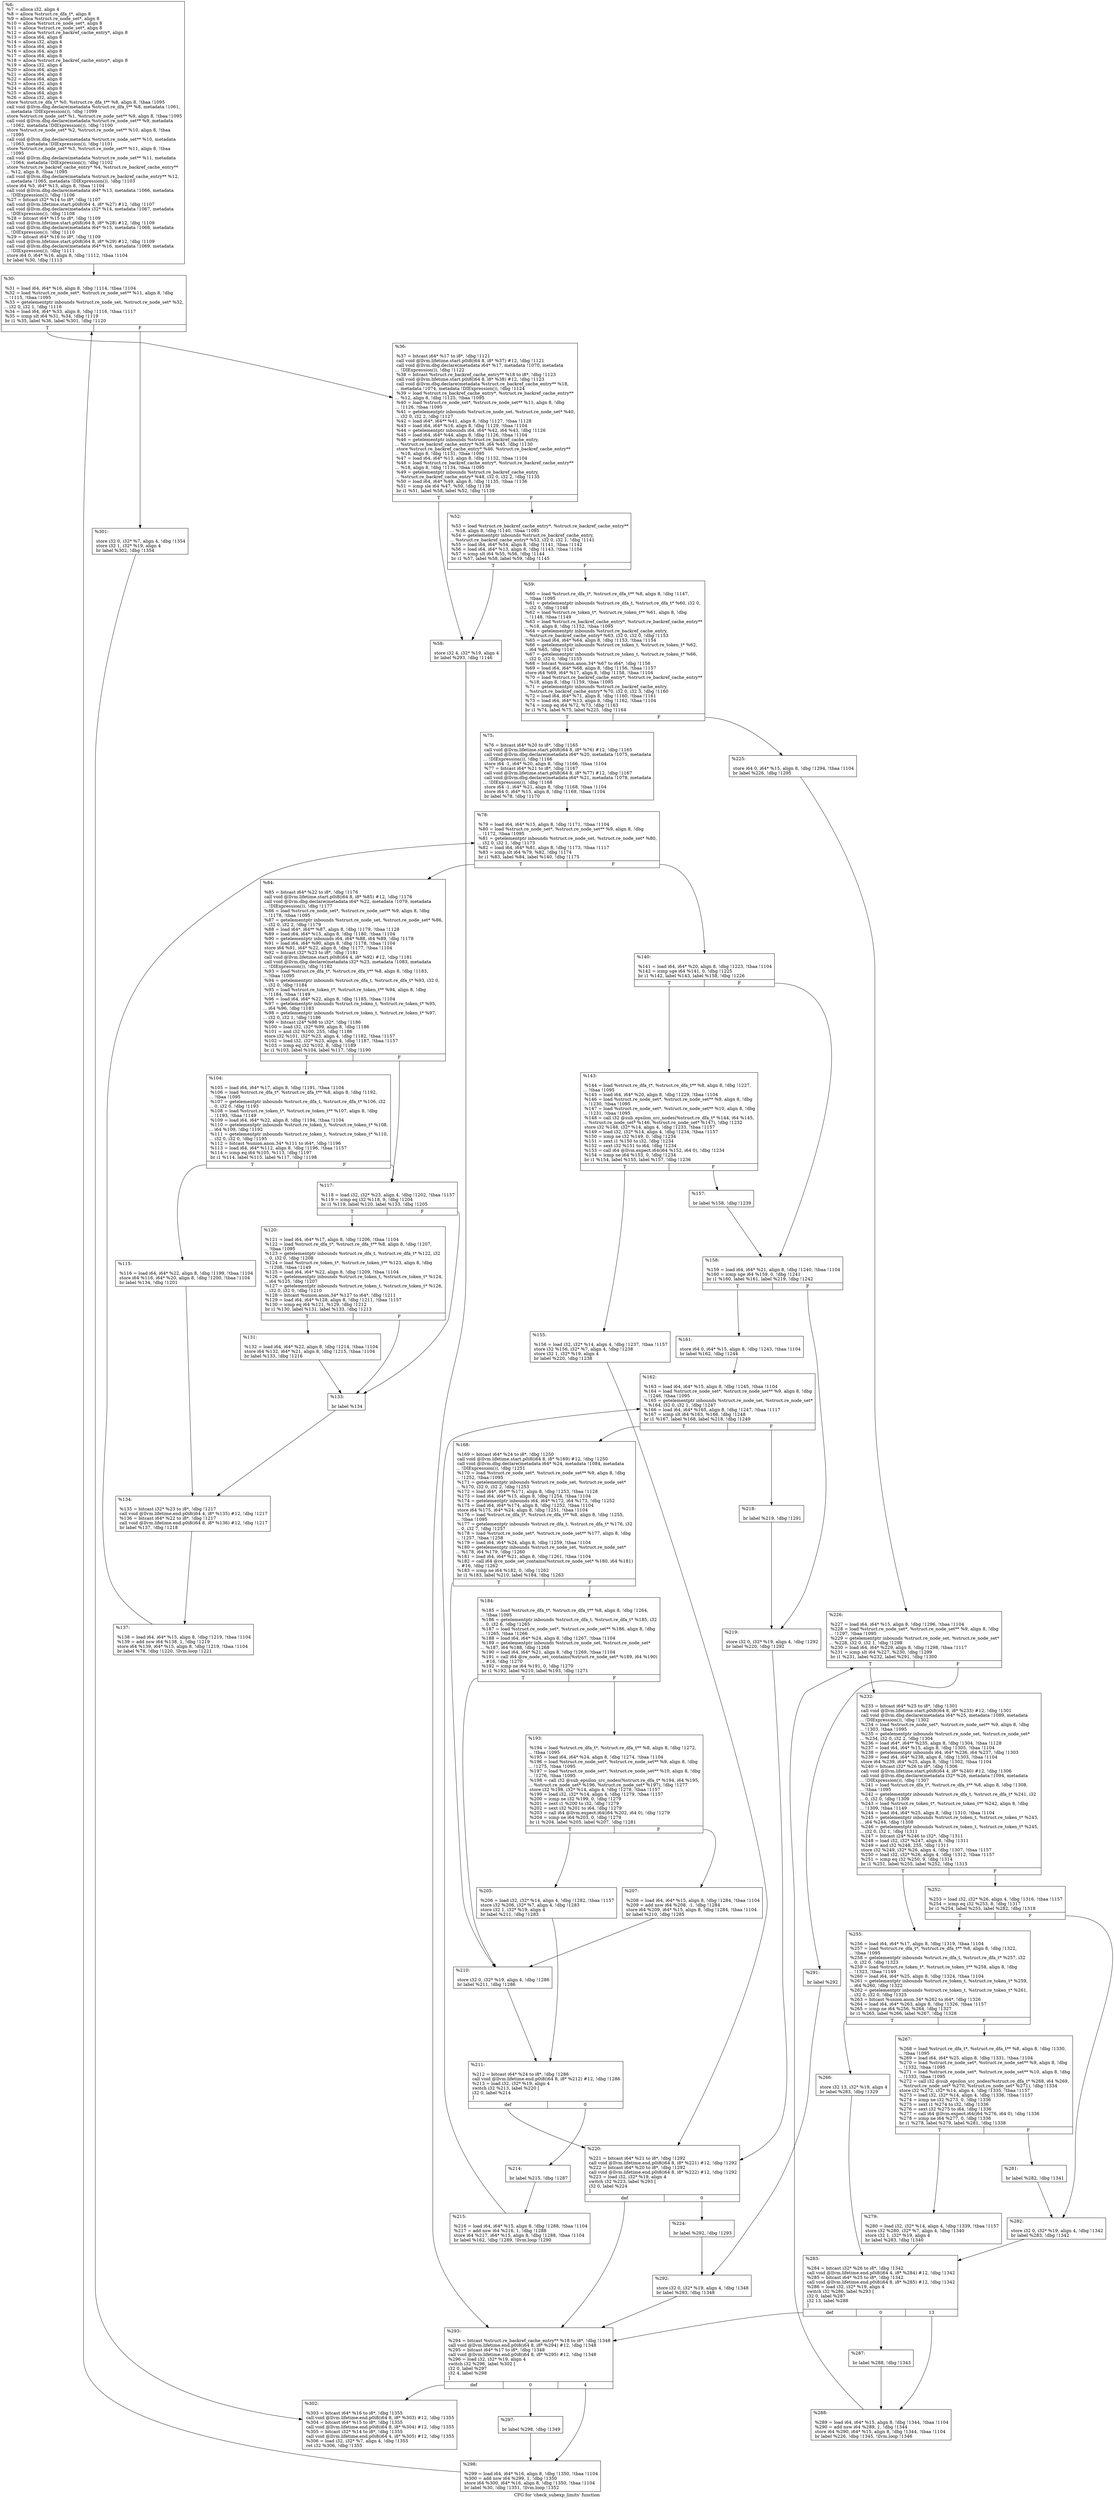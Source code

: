 digraph "CFG for 'check_subexp_limits' function" {
	label="CFG for 'check_subexp_limits' function";

	Node0xec4f40 [shape=record,label="{%6:\l  %7 = alloca i32, align 4\l  %8 = alloca %struct.re_dfa_t*, align 8\l  %9 = alloca %struct.re_node_set*, align 8\l  %10 = alloca %struct.re_node_set*, align 8\l  %11 = alloca %struct.re_node_set*, align 8\l  %12 = alloca %struct.re_backref_cache_entry*, align 8\l  %13 = alloca i64, align 8\l  %14 = alloca i32, align 4\l  %15 = alloca i64, align 8\l  %16 = alloca i64, align 8\l  %17 = alloca i64, align 8\l  %18 = alloca %struct.re_backref_cache_entry*, align 8\l  %19 = alloca i32, align 4\l  %20 = alloca i64, align 8\l  %21 = alloca i64, align 8\l  %22 = alloca i64, align 8\l  %23 = alloca i32, align 4\l  %24 = alloca i64, align 8\l  %25 = alloca i64, align 8\l  %26 = alloca i32, align 4\l  store %struct.re_dfa_t* %0, %struct.re_dfa_t** %8, align 8, !tbaa !1095\l  call void @llvm.dbg.declare(metadata %struct.re_dfa_t** %8, metadata !1061,\l... metadata !DIExpression()), !dbg !1099\l  store %struct.re_node_set* %1, %struct.re_node_set** %9, align 8, !tbaa !1095\l  call void @llvm.dbg.declare(metadata %struct.re_node_set** %9, metadata\l... !1062, metadata !DIExpression()), !dbg !1100\l  store %struct.re_node_set* %2, %struct.re_node_set** %10, align 8, !tbaa\l... !1095\l  call void @llvm.dbg.declare(metadata %struct.re_node_set** %10, metadata\l... !1063, metadata !DIExpression()), !dbg !1101\l  store %struct.re_node_set* %3, %struct.re_node_set** %11, align 8, !tbaa\l... !1095\l  call void @llvm.dbg.declare(metadata %struct.re_node_set** %11, metadata\l... !1064, metadata !DIExpression()), !dbg !1102\l  store %struct.re_backref_cache_entry* %4, %struct.re_backref_cache_entry**\l... %12, align 8, !tbaa !1095\l  call void @llvm.dbg.declare(metadata %struct.re_backref_cache_entry** %12,\l... metadata !1065, metadata !DIExpression()), !dbg !1103\l  store i64 %5, i64* %13, align 8, !tbaa !1104\l  call void @llvm.dbg.declare(metadata i64* %13, metadata !1066, metadata\l... !DIExpression()), !dbg !1106\l  %27 = bitcast i32* %14 to i8*, !dbg !1107\l  call void @llvm.lifetime.start.p0i8(i64 4, i8* %27) #12, !dbg !1107\l  call void @llvm.dbg.declare(metadata i32* %14, metadata !1067, metadata\l... !DIExpression()), !dbg !1108\l  %28 = bitcast i64* %15 to i8*, !dbg !1109\l  call void @llvm.lifetime.start.p0i8(i64 8, i8* %28) #12, !dbg !1109\l  call void @llvm.dbg.declare(metadata i64* %15, metadata !1068, metadata\l... !DIExpression()), !dbg !1110\l  %29 = bitcast i64* %16 to i8*, !dbg !1109\l  call void @llvm.lifetime.start.p0i8(i64 8, i8* %29) #12, !dbg !1109\l  call void @llvm.dbg.declare(metadata i64* %16, metadata !1069, metadata\l... !DIExpression()), !dbg !1111\l  store i64 0, i64* %16, align 8, !dbg !1112, !tbaa !1104\l  br label %30, !dbg !1113\l}"];
	Node0xec4f40 -> Node0xec9e50;
	Node0xec9e50 [shape=record,label="{%30:\l\l  %31 = load i64, i64* %16, align 8, !dbg !1114, !tbaa !1104\l  %32 = load %struct.re_node_set*, %struct.re_node_set** %11, align 8, !dbg\l... !1115, !tbaa !1095\l  %33 = getelementptr inbounds %struct.re_node_set, %struct.re_node_set* %32,\l... i32 0, i32 1, !dbg !1116\l  %34 = load i64, i64* %33, align 8, !dbg !1116, !tbaa !1117\l  %35 = icmp slt i64 %31, %34, !dbg !1119\l  br i1 %35, label %36, label %301, !dbg !1120\l|{<s0>T|<s1>F}}"];
	Node0xec9e50:s0 -> Node0xec9ea0;
	Node0xec9e50:s1 -> Node0xecaf30;
	Node0xec9ea0 [shape=record,label="{%36:\l\l  %37 = bitcast i64* %17 to i8*, !dbg !1121\l  call void @llvm.lifetime.start.p0i8(i64 8, i8* %37) #12, !dbg !1121\l  call void @llvm.dbg.declare(metadata i64* %17, metadata !1070, metadata\l... !DIExpression()), !dbg !1122\l  %38 = bitcast %struct.re_backref_cache_entry** %18 to i8*, !dbg !1123\l  call void @llvm.lifetime.start.p0i8(i64 8, i8* %38) #12, !dbg !1123\l  call void @llvm.dbg.declare(metadata %struct.re_backref_cache_entry** %18,\l... metadata !1074, metadata !DIExpression()), !dbg !1124\l  %39 = load %struct.re_backref_cache_entry*, %struct.re_backref_cache_entry**\l... %12, align 8, !dbg !1125, !tbaa !1095\l  %40 = load %struct.re_node_set*, %struct.re_node_set** %11, align 8, !dbg\l... !1126, !tbaa !1095\l  %41 = getelementptr inbounds %struct.re_node_set, %struct.re_node_set* %40,\l... i32 0, i32 2, !dbg !1127\l  %42 = load i64*, i64** %41, align 8, !dbg !1127, !tbaa !1128\l  %43 = load i64, i64* %16, align 8, !dbg !1129, !tbaa !1104\l  %44 = getelementptr inbounds i64, i64* %42, i64 %43, !dbg !1126\l  %45 = load i64, i64* %44, align 8, !dbg !1126, !tbaa !1104\l  %46 = getelementptr inbounds %struct.re_backref_cache_entry,\l... %struct.re_backref_cache_entry* %39, i64 %45, !dbg !1130\l  store %struct.re_backref_cache_entry* %46, %struct.re_backref_cache_entry**\l... %18, align 8, !dbg !1131, !tbaa !1095\l  %47 = load i64, i64* %13, align 8, !dbg !1132, !tbaa !1104\l  %48 = load %struct.re_backref_cache_entry*, %struct.re_backref_cache_entry**\l... %18, align 8, !dbg !1134, !tbaa !1095\l  %49 = getelementptr inbounds %struct.re_backref_cache_entry,\l... %struct.re_backref_cache_entry* %48, i32 0, i32 2, !dbg !1135\l  %50 = load i64, i64* %49, align 8, !dbg !1135, !tbaa !1136\l  %51 = icmp sle i64 %47, %50, !dbg !1138\l  br i1 %51, label %58, label %52, !dbg !1139\l|{<s0>T|<s1>F}}"];
	Node0xec9ea0:s0 -> Node0xec9f40;
	Node0xec9ea0:s1 -> Node0xec9ef0;
	Node0xec9ef0 [shape=record,label="{%52:\l\l  %53 = load %struct.re_backref_cache_entry*, %struct.re_backref_cache_entry**\l... %18, align 8, !dbg !1140, !tbaa !1095\l  %54 = getelementptr inbounds %struct.re_backref_cache_entry,\l... %struct.re_backref_cache_entry* %53, i32 0, i32 1, !dbg !1141\l  %55 = load i64, i64* %54, align 8, !dbg !1141, !tbaa !1142\l  %56 = load i64, i64* %13, align 8, !dbg !1143, !tbaa !1104\l  %57 = icmp slt i64 %55, %56, !dbg !1144\l  br i1 %57, label %58, label %59, !dbg !1145\l|{<s0>T|<s1>F}}"];
	Node0xec9ef0:s0 -> Node0xec9f40;
	Node0xec9ef0:s1 -> Node0xec9f90;
	Node0xec9f40 [shape=record,label="{%58:\l\l  store i32 4, i32* %19, align 4\l  br label %293, !dbg !1146\l}"];
	Node0xec9f40 -> Node0xecae40;
	Node0xec9f90 [shape=record,label="{%59:\l\l  %60 = load %struct.re_dfa_t*, %struct.re_dfa_t** %8, align 8, !dbg !1147,\l... !tbaa !1095\l  %61 = getelementptr inbounds %struct.re_dfa_t, %struct.re_dfa_t* %60, i32 0,\l... i32 0, !dbg !1148\l  %62 = load %struct.re_token_t*, %struct.re_token_t** %61, align 8, !dbg\l... !1148, !tbaa !1149\l  %63 = load %struct.re_backref_cache_entry*, %struct.re_backref_cache_entry**\l... %18, align 8, !dbg !1152, !tbaa !1095\l  %64 = getelementptr inbounds %struct.re_backref_cache_entry,\l... %struct.re_backref_cache_entry* %63, i32 0, i32 0, !dbg !1153\l  %65 = load i64, i64* %64, align 8, !dbg !1153, !tbaa !1154\l  %66 = getelementptr inbounds %struct.re_token_t, %struct.re_token_t* %62,\l... i64 %65, !dbg !1147\l  %67 = getelementptr inbounds %struct.re_token_t, %struct.re_token_t* %66,\l... i32 0, i32 0, !dbg !1155\l  %68 = bitcast %union.anon.34* %67 to i64*, !dbg !1156\l  %69 = load i64, i64* %68, align 8, !dbg !1156, !tbaa !1157\l  store i64 %69, i64* %17, align 8, !dbg !1158, !tbaa !1104\l  %70 = load %struct.re_backref_cache_entry*, %struct.re_backref_cache_entry**\l... %18, align 8, !dbg !1159, !tbaa !1095\l  %71 = getelementptr inbounds %struct.re_backref_cache_entry,\l... %struct.re_backref_cache_entry* %70, i32 0, i32 3, !dbg !1160\l  %72 = load i64, i64* %71, align 8, !dbg !1160, !tbaa !1161\l  %73 = load i64, i64* %13, align 8, !dbg !1162, !tbaa !1104\l  %74 = icmp eq i64 %72, %73, !dbg !1163\l  br i1 %74, label %75, label %225, !dbg !1164\l|{<s0>T|<s1>F}}"];
	Node0xec9f90:s0 -> Node0xec9fe0;
	Node0xec9f90:s1 -> Node0xeca990;
	Node0xec9fe0 [shape=record,label="{%75:\l\l  %76 = bitcast i64* %20 to i8*, !dbg !1165\l  call void @llvm.lifetime.start.p0i8(i64 8, i8* %76) #12, !dbg !1165\l  call void @llvm.dbg.declare(metadata i64* %20, metadata !1075, metadata\l... !DIExpression()), !dbg !1166\l  store i64 -1, i64* %20, align 8, !dbg !1166, !tbaa !1104\l  %77 = bitcast i64* %21 to i8*, !dbg !1167\l  call void @llvm.lifetime.start.p0i8(i64 8, i8* %77) #12, !dbg !1167\l  call void @llvm.dbg.declare(metadata i64* %21, metadata !1078, metadata\l... !DIExpression()), !dbg !1168\l  store i64 -1, i64* %21, align 8, !dbg !1168, !tbaa !1104\l  store i64 0, i64* %15, align 8, !dbg !1169, !tbaa !1104\l  br label %78, !dbg !1170\l}"];
	Node0xec9fe0 -> Node0xeca030;
	Node0xeca030 [shape=record,label="{%78:\l\l  %79 = load i64, i64* %15, align 8, !dbg !1171, !tbaa !1104\l  %80 = load %struct.re_node_set*, %struct.re_node_set** %9, align 8, !dbg\l... !1172, !tbaa !1095\l  %81 = getelementptr inbounds %struct.re_node_set, %struct.re_node_set* %80,\l... i32 0, i32 1, !dbg !1173\l  %82 = load i64, i64* %81, align 8, !dbg !1173, !tbaa !1117\l  %83 = icmp slt i64 %79, %82, !dbg !1174\l  br i1 %83, label %84, label %140, !dbg !1175\l|{<s0>T|<s1>F}}"];
	Node0xeca030:s0 -> Node0xeca080;
	Node0xeca030:s1 -> Node0xeca350;
	Node0xeca080 [shape=record,label="{%84:\l\l  %85 = bitcast i64* %22 to i8*, !dbg !1176\l  call void @llvm.lifetime.start.p0i8(i64 8, i8* %85) #12, !dbg !1176\l  call void @llvm.dbg.declare(metadata i64* %22, metadata !1079, metadata\l... !DIExpression()), !dbg !1177\l  %86 = load %struct.re_node_set*, %struct.re_node_set** %9, align 8, !dbg\l... !1178, !tbaa !1095\l  %87 = getelementptr inbounds %struct.re_node_set, %struct.re_node_set* %86,\l... i32 0, i32 2, !dbg !1179\l  %88 = load i64*, i64** %87, align 8, !dbg !1179, !tbaa !1128\l  %89 = load i64, i64* %15, align 8, !dbg !1180, !tbaa !1104\l  %90 = getelementptr inbounds i64, i64* %88, i64 %89, !dbg !1178\l  %91 = load i64, i64* %90, align 8, !dbg !1178, !tbaa !1104\l  store i64 %91, i64* %22, align 8, !dbg !1177, !tbaa !1104\l  %92 = bitcast i32* %23 to i8*, !dbg !1181\l  call void @llvm.lifetime.start.p0i8(i64 4, i8* %92) #12, !dbg !1181\l  call void @llvm.dbg.declare(metadata i32* %23, metadata !1083, metadata\l... !DIExpression()), !dbg !1182\l  %93 = load %struct.re_dfa_t*, %struct.re_dfa_t** %8, align 8, !dbg !1183,\l... !tbaa !1095\l  %94 = getelementptr inbounds %struct.re_dfa_t, %struct.re_dfa_t* %93, i32 0,\l... i32 0, !dbg !1184\l  %95 = load %struct.re_token_t*, %struct.re_token_t** %94, align 8, !dbg\l... !1184, !tbaa !1149\l  %96 = load i64, i64* %22, align 8, !dbg !1185, !tbaa !1104\l  %97 = getelementptr inbounds %struct.re_token_t, %struct.re_token_t* %95,\l... i64 %96, !dbg !1183\l  %98 = getelementptr inbounds %struct.re_token_t, %struct.re_token_t* %97,\l... i32 0, i32 1, !dbg !1186\l  %99 = bitcast i24* %98 to i32*, !dbg !1186\l  %100 = load i32, i32* %99, align 8, !dbg !1186\l  %101 = and i32 %100, 255, !dbg !1186\l  store i32 %101, i32* %23, align 4, !dbg !1182, !tbaa !1157\l  %102 = load i32, i32* %23, align 4, !dbg !1187, !tbaa !1157\l  %103 = icmp eq i32 %102, 8, !dbg !1189\l  br i1 %103, label %104, label %117, !dbg !1190\l|{<s0>T|<s1>F}}"];
	Node0xeca080:s0 -> Node0xeca0d0;
	Node0xeca080:s1 -> Node0xeca170;
	Node0xeca0d0 [shape=record,label="{%104:\l\l  %105 = load i64, i64* %17, align 8, !dbg !1191, !tbaa !1104\l  %106 = load %struct.re_dfa_t*, %struct.re_dfa_t** %8, align 8, !dbg !1192,\l... !tbaa !1095\l  %107 = getelementptr inbounds %struct.re_dfa_t, %struct.re_dfa_t* %106, i32\l... 0, i32 0, !dbg !1193\l  %108 = load %struct.re_token_t*, %struct.re_token_t** %107, align 8, !dbg\l... !1193, !tbaa !1149\l  %109 = load i64, i64* %22, align 8, !dbg !1194, !tbaa !1104\l  %110 = getelementptr inbounds %struct.re_token_t, %struct.re_token_t* %108,\l... i64 %109, !dbg !1192\l  %111 = getelementptr inbounds %struct.re_token_t, %struct.re_token_t* %110,\l... i32 0, i32 0, !dbg !1195\l  %112 = bitcast %union.anon.34* %111 to i64*, !dbg !1196\l  %113 = load i64, i64* %112, align 8, !dbg !1196, !tbaa !1157\l  %114 = icmp eq i64 %105, %113, !dbg !1197\l  br i1 %114, label %115, label %117, !dbg !1198\l|{<s0>T|<s1>F}}"];
	Node0xeca0d0:s0 -> Node0xeca120;
	Node0xeca0d0:s1 -> Node0xeca170;
	Node0xeca120 [shape=record,label="{%115:\l\l  %116 = load i64, i64* %22, align 8, !dbg !1199, !tbaa !1104\l  store i64 %116, i64* %20, align 8, !dbg !1200, !tbaa !1104\l  br label %134, !dbg !1201\l}"];
	Node0xeca120 -> Node0xeca2b0;
	Node0xeca170 [shape=record,label="{%117:\l\l  %118 = load i32, i32* %23, align 4, !dbg !1202, !tbaa !1157\l  %119 = icmp eq i32 %118, 9, !dbg !1204\l  br i1 %119, label %120, label %133, !dbg !1205\l|{<s0>T|<s1>F}}"];
	Node0xeca170:s0 -> Node0xeca1c0;
	Node0xeca170:s1 -> Node0xeca260;
	Node0xeca1c0 [shape=record,label="{%120:\l\l  %121 = load i64, i64* %17, align 8, !dbg !1206, !tbaa !1104\l  %122 = load %struct.re_dfa_t*, %struct.re_dfa_t** %8, align 8, !dbg !1207,\l... !tbaa !1095\l  %123 = getelementptr inbounds %struct.re_dfa_t, %struct.re_dfa_t* %122, i32\l... 0, i32 0, !dbg !1208\l  %124 = load %struct.re_token_t*, %struct.re_token_t** %123, align 8, !dbg\l... !1208, !tbaa !1149\l  %125 = load i64, i64* %22, align 8, !dbg !1209, !tbaa !1104\l  %126 = getelementptr inbounds %struct.re_token_t, %struct.re_token_t* %124,\l... i64 %125, !dbg !1207\l  %127 = getelementptr inbounds %struct.re_token_t, %struct.re_token_t* %126,\l... i32 0, i32 0, !dbg !1210\l  %128 = bitcast %union.anon.34* %127 to i64*, !dbg !1211\l  %129 = load i64, i64* %128, align 8, !dbg !1211, !tbaa !1157\l  %130 = icmp eq i64 %121, %129, !dbg !1212\l  br i1 %130, label %131, label %133, !dbg !1213\l|{<s0>T|<s1>F}}"];
	Node0xeca1c0:s0 -> Node0xeca210;
	Node0xeca1c0:s1 -> Node0xeca260;
	Node0xeca210 [shape=record,label="{%131:\l\l  %132 = load i64, i64* %22, align 8, !dbg !1214, !tbaa !1104\l  store i64 %132, i64* %21, align 8, !dbg !1215, !tbaa !1104\l  br label %133, !dbg !1216\l}"];
	Node0xeca210 -> Node0xeca260;
	Node0xeca260 [shape=record,label="{%133:\l\l  br label %134\l}"];
	Node0xeca260 -> Node0xeca2b0;
	Node0xeca2b0 [shape=record,label="{%134:\l\l  %135 = bitcast i32* %23 to i8*, !dbg !1217\l  call void @llvm.lifetime.end.p0i8(i64 4, i8* %135) #12, !dbg !1217\l  %136 = bitcast i64* %22 to i8*, !dbg !1217\l  call void @llvm.lifetime.end.p0i8(i64 8, i8* %136) #12, !dbg !1217\l  br label %137, !dbg !1218\l}"];
	Node0xeca2b0 -> Node0xeca300;
	Node0xeca300 [shape=record,label="{%137:\l\l  %138 = load i64, i64* %15, align 8, !dbg !1219, !tbaa !1104\l  %139 = add nsw i64 %138, 1, !dbg !1219\l  store i64 %139, i64* %15, align 8, !dbg !1219, !tbaa !1104\l  br label %78, !dbg !1220, !llvm.loop !1221\l}"];
	Node0xeca300 -> Node0xeca030;
	Node0xeca350 [shape=record,label="{%140:\l\l  %141 = load i64, i64* %20, align 8, !dbg !1223, !tbaa !1104\l  %142 = icmp sge i64 %141, 0, !dbg !1225\l  br i1 %142, label %143, label %158, !dbg !1226\l|{<s0>T|<s1>F}}"];
	Node0xeca350:s0 -> Node0xeca3a0;
	Node0xeca350:s1 -> Node0xeca490;
	Node0xeca3a0 [shape=record,label="{%143:\l\l  %144 = load %struct.re_dfa_t*, %struct.re_dfa_t** %8, align 8, !dbg !1227,\l... !tbaa !1095\l  %145 = load i64, i64* %20, align 8, !dbg !1229, !tbaa !1104\l  %146 = load %struct.re_node_set*, %struct.re_node_set** %9, align 8, !dbg\l... !1230, !tbaa !1095\l  %147 = load %struct.re_node_set*, %struct.re_node_set** %10, align 8, !dbg\l... !1231, !tbaa !1095\l  %148 = call i32 @sub_epsilon_src_nodes(%struct.re_dfa_t* %144, i64 %145,\l... %struct.re_node_set* %146, %struct.re_node_set* %147), !dbg !1232\l  store i32 %148, i32* %14, align 4, !dbg !1233, !tbaa !1157\l  %149 = load i32, i32* %14, align 4, !dbg !1234, !tbaa !1157\l  %150 = icmp ne i32 %149, 0, !dbg !1234\l  %151 = zext i1 %150 to i32, !dbg !1234\l  %152 = sext i32 %151 to i64, !dbg !1234\l  %153 = call i64 @llvm.expect.i64(i64 %152, i64 0), !dbg !1234\l  %154 = icmp ne i64 %153, 0, !dbg !1234\l  br i1 %154, label %155, label %157, !dbg !1236\l|{<s0>T|<s1>F}}"];
	Node0xeca3a0:s0 -> Node0xeca3f0;
	Node0xeca3a0:s1 -> Node0xeca440;
	Node0xeca3f0 [shape=record,label="{%155:\l\l  %156 = load i32, i32* %14, align 4, !dbg !1237, !tbaa !1157\l  store i32 %156, i32* %7, align 4, !dbg !1238\l  store i32 1, i32* %19, align 4\l  br label %220, !dbg !1238\l}"];
	Node0xeca3f0 -> Node0xeca8f0;
	Node0xeca440 [shape=record,label="{%157:\l\l  br label %158, !dbg !1239\l}"];
	Node0xeca440 -> Node0xeca490;
	Node0xeca490 [shape=record,label="{%158:\l\l  %159 = load i64, i64* %21, align 8, !dbg !1240, !tbaa !1104\l  %160 = icmp sge i64 %159, 0, !dbg !1241\l  br i1 %160, label %161, label %219, !dbg !1242\l|{<s0>T|<s1>F}}"];
	Node0xeca490:s0 -> Node0xeca4e0;
	Node0xeca490:s1 -> Node0xeca8a0;
	Node0xeca4e0 [shape=record,label="{%161:\l\l  store i64 0, i64* %15, align 8, !dbg !1243, !tbaa !1104\l  br label %162, !dbg !1244\l}"];
	Node0xeca4e0 -> Node0xeca530;
	Node0xeca530 [shape=record,label="{%162:\l\l  %163 = load i64, i64* %15, align 8, !dbg !1245, !tbaa !1104\l  %164 = load %struct.re_node_set*, %struct.re_node_set** %9, align 8, !dbg\l... !1246, !tbaa !1095\l  %165 = getelementptr inbounds %struct.re_node_set, %struct.re_node_set*\l... %164, i32 0, i32 1, !dbg !1247\l  %166 = load i64, i64* %165, align 8, !dbg !1247, !tbaa !1117\l  %167 = icmp slt i64 %163, %166, !dbg !1248\l  br i1 %167, label %168, label %218, !dbg !1249\l|{<s0>T|<s1>F}}"];
	Node0xeca530:s0 -> Node0xeca580;
	Node0xeca530:s1 -> Node0xeca850;
	Node0xeca580 [shape=record,label="{%168:\l\l  %169 = bitcast i64* %24 to i8*, !dbg !1250\l  call void @llvm.lifetime.start.p0i8(i64 8, i8* %169) #12, !dbg !1250\l  call void @llvm.dbg.declare(metadata i64* %24, metadata !1084, metadata\l... !DIExpression()), !dbg !1251\l  %170 = load %struct.re_node_set*, %struct.re_node_set** %9, align 8, !dbg\l... !1252, !tbaa !1095\l  %171 = getelementptr inbounds %struct.re_node_set, %struct.re_node_set*\l... %170, i32 0, i32 2, !dbg !1253\l  %172 = load i64*, i64** %171, align 8, !dbg !1253, !tbaa !1128\l  %173 = load i64, i64* %15, align 8, !dbg !1254, !tbaa !1104\l  %174 = getelementptr inbounds i64, i64* %172, i64 %173, !dbg !1252\l  %175 = load i64, i64* %174, align 8, !dbg !1252, !tbaa !1104\l  store i64 %175, i64* %24, align 8, !dbg !1251, !tbaa !1104\l  %176 = load %struct.re_dfa_t*, %struct.re_dfa_t** %8, align 8, !dbg !1255,\l... !tbaa !1095\l  %177 = getelementptr inbounds %struct.re_dfa_t, %struct.re_dfa_t* %176, i32\l... 0, i32 7, !dbg !1257\l  %178 = load %struct.re_node_set*, %struct.re_node_set** %177, align 8, !dbg\l... !1257, !tbaa !1258\l  %179 = load i64, i64* %24, align 8, !dbg !1259, !tbaa !1104\l  %180 = getelementptr inbounds %struct.re_node_set, %struct.re_node_set*\l... %178, i64 %179, !dbg !1260\l  %181 = load i64, i64* %21, align 8, !dbg !1261, !tbaa !1104\l  %182 = call i64 @re_node_set_contains(%struct.re_node_set* %180, i64 %181)\l... #16, !dbg !1262\l  %183 = icmp ne i64 %182, 0, !dbg !1262\l  br i1 %183, label %210, label %184, !dbg !1263\l|{<s0>T|<s1>F}}"];
	Node0xeca580:s0 -> Node0xeca710;
	Node0xeca580:s1 -> Node0xeca5d0;
	Node0xeca5d0 [shape=record,label="{%184:\l\l  %185 = load %struct.re_dfa_t*, %struct.re_dfa_t** %8, align 8, !dbg !1264,\l... !tbaa !1095\l  %186 = getelementptr inbounds %struct.re_dfa_t, %struct.re_dfa_t* %185, i32\l... 0, i32 6, !dbg !1265\l  %187 = load %struct.re_node_set*, %struct.re_node_set** %186, align 8, !dbg\l... !1265, !tbaa !1266\l  %188 = load i64, i64* %24, align 8, !dbg !1267, !tbaa !1104\l  %189 = getelementptr inbounds %struct.re_node_set, %struct.re_node_set*\l... %187, i64 %188, !dbg !1268\l  %190 = load i64, i64* %21, align 8, !dbg !1269, !tbaa !1104\l  %191 = call i64 @re_node_set_contains(%struct.re_node_set* %189, i64 %190)\l... #16, !dbg !1270\l  %192 = icmp ne i64 %191, 0, !dbg !1270\l  br i1 %192, label %210, label %193, !dbg !1271\l|{<s0>T|<s1>F}}"];
	Node0xeca5d0:s0 -> Node0xeca710;
	Node0xeca5d0:s1 -> Node0xeca620;
	Node0xeca620 [shape=record,label="{%193:\l\l  %194 = load %struct.re_dfa_t*, %struct.re_dfa_t** %8, align 8, !dbg !1272,\l... !tbaa !1095\l  %195 = load i64, i64* %24, align 8, !dbg !1274, !tbaa !1104\l  %196 = load %struct.re_node_set*, %struct.re_node_set** %9, align 8, !dbg\l... !1275, !tbaa !1095\l  %197 = load %struct.re_node_set*, %struct.re_node_set** %10, align 8, !dbg\l... !1276, !tbaa !1095\l  %198 = call i32 @sub_epsilon_src_nodes(%struct.re_dfa_t* %194, i64 %195,\l... %struct.re_node_set* %196, %struct.re_node_set* %197), !dbg !1277\l  store i32 %198, i32* %14, align 4, !dbg !1278, !tbaa !1157\l  %199 = load i32, i32* %14, align 4, !dbg !1279, !tbaa !1157\l  %200 = icmp ne i32 %199, 0, !dbg !1279\l  %201 = zext i1 %200 to i32, !dbg !1279\l  %202 = sext i32 %201 to i64, !dbg !1279\l  %203 = call i64 @llvm.expect.i64(i64 %202, i64 0), !dbg !1279\l  %204 = icmp ne i64 %203, 0, !dbg !1279\l  br i1 %204, label %205, label %207, !dbg !1281\l|{<s0>T|<s1>F}}"];
	Node0xeca620:s0 -> Node0xeca670;
	Node0xeca620:s1 -> Node0xeca6c0;
	Node0xeca670 [shape=record,label="{%205:\l\l  %206 = load i32, i32* %14, align 4, !dbg !1282, !tbaa !1157\l  store i32 %206, i32* %7, align 4, !dbg !1283\l  store i32 1, i32* %19, align 4\l  br label %211, !dbg !1283\l}"];
	Node0xeca670 -> Node0xeca760;
	Node0xeca6c0 [shape=record,label="{%207:\l\l  %208 = load i64, i64* %15, align 8, !dbg !1284, !tbaa !1104\l  %209 = add nsw i64 %208, -1, !dbg !1284\l  store i64 %209, i64* %15, align 8, !dbg !1284, !tbaa !1104\l  br label %210, !dbg !1285\l}"];
	Node0xeca6c0 -> Node0xeca710;
	Node0xeca710 [shape=record,label="{%210:\l\l  store i32 0, i32* %19, align 4, !dbg !1286\l  br label %211, !dbg !1286\l}"];
	Node0xeca710 -> Node0xeca760;
	Node0xeca760 [shape=record,label="{%211:\l\l  %212 = bitcast i64* %24 to i8*, !dbg !1286\l  call void @llvm.lifetime.end.p0i8(i64 8, i8* %212) #12, !dbg !1286\l  %213 = load i32, i32* %19, align 4\l  switch i32 %213, label %220 [\l    i32 0, label %214\l  ]\l|{<s0>def|<s1>0}}"];
	Node0xeca760:s0 -> Node0xeca8f0;
	Node0xeca760:s1 -> Node0xeca7b0;
	Node0xeca7b0 [shape=record,label="{%214:\l\l  br label %215, !dbg !1287\l}"];
	Node0xeca7b0 -> Node0xeca800;
	Node0xeca800 [shape=record,label="{%215:\l\l  %216 = load i64, i64* %15, align 8, !dbg !1288, !tbaa !1104\l  %217 = add nsw i64 %216, 1, !dbg !1288\l  store i64 %217, i64* %15, align 8, !dbg !1288, !tbaa !1104\l  br label %162, !dbg !1289, !llvm.loop !1290\l}"];
	Node0xeca800 -> Node0xeca530;
	Node0xeca850 [shape=record,label="{%218:\l\l  br label %219, !dbg !1291\l}"];
	Node0xeca850 -> Node0xeca8a0;
	Node0xeca8a0 [shape=record,label="{%219:\l\l  store i32 0, i32* %19, align 4, !dbg !1292\l  br label %220, !dbg !1292\l}"];
	Node0xeca8a0 -> Node0xeca8f0;
	Node0xeca8f0 [shape=record,label="{%220:\l\l  %221 = bitcast i64* %21 to i8*, !dbg !1292\l  call void @llvm.lifetime.end.p0i8(i64 8, i8* %221) #12, !dbg !1292\l  %222 = bitcast i64* %20 to i8*, !dbg !1292\l  call void @llvm.lifetime.end.p0i8(i64 8, i8* %222) #12, !dbg !1292\l  %223 = load i32, i32* %19, align 4\l  switch i32 %223, label %293 [\l    i32 0, label %224\l  ]\l|{<s0>def|<s1>0}}"];
	Node0xeca8f0:s0 -> Node0xecae40;
	Node0xeca8f0:s1 -> Node0xeca940;
	Node0xeca940 [shape=record,label="{%224:\l\l  br label %292, !dbg !1293\l}"];
	Node0xeca940 -> Node0xecadf0;
	Node0xeca990 [shape=record,label="{%225:\l\l  store i64 0, i64* %15, align 8, !dbg !1294, !tbaa !1104\l  br label %226, !dbg !1295\l}"];
	Node0xeca990 -> Node0xeca9e0;
	Node0xeca9e0 [shape=record,label="{%226:\l\l  %227 = load i64, i64* %15, align 8, !dbg !1296, !tbaa !1104\l  %228 = load %struct.re_node_set*, %struct.re_node_set** %9, align 8, !dbg\l... !1297, !tbaa !1095\l  %229 = getelementptr inbounds %struct.re_node_set, %struct.re_node_set*\l... %228, i32 0, i32 1, !dbg !1298\l  %230 = load i64, i64* %229, align 8, !dbg !1298, !tbaa !1117\l  %231 = icmp slt i64 %227, %230, !dbg !1299\l  br i1 %231, label %232, label %291, !dbg !1300\l|{<s0>T|<s1>F}}"];
	Node0xeca9e0:s0 -> Node0xecaa30;
	Node0xeca9e0:s1 -> Node0xecada0;
	Node0xecaa30 [shape=record,label="{%232:\l\l  %233 = bitcast i64* %25 to i8*, !dbg !1301\l  call void @llvm.lifetime.start.p0i8(i64 8, i8* %233) #12, !dbg !1301\l  call void @llvm.dbg.declare(metadata i64* %25, metadata !1089, metadata\l... !DIExpression()), !dbg !1302\l  %234 = load %struct.re_node_set*, %struct.re_node_set** %9, align 8, !dbg\l... !1303, !tbaa !1095\l  %235 = getelementptr inbounds %struct.re_node_set, %struct.re_node_set*\l... %234, i32 0, i32 2, !dbg !1304\l  %236 = load i64*, i64** %235, align 8, !dbg !1304, !tbaa !1128\l  %237 = load i64, i64* %15, align 8, !dbg !1305, !tbaa !1104\l  %238 = getelementptr inbounds i64, i64* %236, i64 %237, !dbg !1303\l  %239 = load i64, i64* %238, align 8, !dbg !1303, !tbaa !1104\l  store i64 %239, i64* %25, align 8, !dbg !1302, !tbaa !1104\l  %240 = bitcast i32* %26 to i8*, !dbg !1306\l  call void @llvm.lifetime.start.p0i8(i64 4, i8* %240) #12, !dbg !1306\l  call void @llvm.dbg.declare(metadata i32* %26, metadata !1094, metadata\l... !DIExpression()), !dbg !1307\l  %241 = load %struct.re_dfa_t*, %struct.re_dfa_t** %8, align 8, !dbg !1308,\l... !tbaa !1095\l  %242 = getelementptr inbounds %struct.re_dfa_t, %struct.re_dfa_t* %241, i32\l... 0, i32 0, !dbg !1309\l  %243 = load %struct.re_token_t*, %struct.re_token_t** %242, align 8, !dbg\l... !1309, !tbaa !1149\l  %244 = load i64, i64* %25, align 8, !dbg !1310, !tbaa !1104\l  %245 = getelementptr inbounds %struct.re_token_t, %struct.re_token_t* %243,\l... i64 %244, !dbg !1308\l  %246 = getelementptr inbounds %struct.re_token_t, %struct.re_token_t* %245,\l... i32 0, i32 1, !dbg !1311\l  %247 = bitcast i24* %246 to i32*, !dbg !1311\l  %248 = load i32, i32* %247, align 8, !dbg !1311\l  %249 = and i32 %248, 255, !dbg !1311\l  store i32 %249, i32* %26, align 4, !dbg !1307, !tbaa !1157\l  %250 = load i32, i32* %26, align 4, !dbg !1312, !tbaa !1157\l  %251 = icmp eq i32 %250, 9, !dbg !1314\l  br i1 %251, label %255, label %252, !dbg !1315\l|{<s0>T|<s1>F}}"];
	Node0xecaa30:s0 -> Node0xecaad0;
	Node0xecaa30:s1 -> Node0xecaa80;
	Node0xecaa80 [shape=record,label="{%252:\l\l  %253 = load i32, i32* %26, align 4, !dbg !1316, !tbaa !1157\l  %254 = icmp eq i32 %253, 8, !dbg !1317\l  br i1 %254, label %255, label %282, !dbg !1318\l|{<s0>T|<s1>F}}"];
	Node0xecaa80:s0 -> Node0xecaad0;
	Node0xecaa80:s1 -> Node0xecac60;
	Node0xecaad0 [shape=record,label="{%255:\l\l  %256 = load i64, i64* %17, align 8, !dbg !1319, !tbaa !1104\l  %257 = load %struct.re_dfa_t*, %struct.re_dfa_t** %8, align 8, !dbg !1322,\l... !tbaa !1095\l  %258 = getelementptr inbounds %struct.re_dfa_t, %struct.re_dfa_t* %257, i32\l... 0, i32 0, !dbg !1323\l  %259 = load %struct.re_token_t*, %struct.re_token_t** %258, align 8, !dbg\l... !1323, !tbaa !1149\l  %260 = load i64, i64* %25, align 8, !dbg !1324, !tbaa !1104\l  %261 = getelementptr inbounds %struct.re_token_t, %struct.re_token_t* %259,\l... i64 %260, !dbg !1322\l  %262 = getelementptr inbounds %struct.re_token_t, %struct.re_token_t* %261,\l... i32 0, i32 0, !dbg !1325\l  %263 = bitcast %union.anon.34* %262 to i64*, !dbg !1326\l  %264 = load i64, i64* %263, align 8, !dbg !1326, !tbaa !1157\l  %265 = icmp ne i64 %256, %264, !dbg !1327\l  br i1 %265, label %266, label %267, !dbg !1328\l|{<s0>T|<s1>F}}"];
	Node0xecaad0:s0 -> Node0xecab20;
	Node0xecaad0:s1 -> Node0xecab70;
	Node0xecab20 [shape=record,label="{%266:\l\l  store i32 13, i32* %19, align 4\l  br label %283, !dbg !1329\l}"];
	Node0xecab20 -> Node0xecacb0;
	Node0xecab70 [shape=record,label="{%267:\l\l  %268 = load %struct.re_dfa_t*, %struct.re_dfa_t** %8, align 8, !dbg !1330,\l... !tbaa !1095\l  %269 = load i64, i64* %25, align 8, !dbg !1331, !tbaa !1104\l  %270 = load %struct.re_node_set*, %struct.re_node_set** %9, align 8, !dbg\l... !1332, !tbaa !1095\l  %271 = load %struct.re_node_set*, %struct.re_node_set** %10, align 8, !dbg\l... !1333, !tbaa !1095\l  %272 = call i32 @sub_epsilon_src_nodes(%struct.re_dfa_t* %268, i64 %269,\l... %struct.re_node_set* %270, %struct.re_node_set* %271), !dbg !1334\l  store i32 %272, i32* %14, align 4, !dbg !1335, !tbaa !1157\l  %273 = load i32, i32* %14, align 4, !dbg !1336, !tbaa !1157\l  %274 = icmp ne i32 %273, 0, !dbg !1336\l  %275 = zext i1 %274 to i32, !dbg !1336\l  %276 = sext i32 %275 to i64, !dbg !1336\l  %277 = call i64 @llvm.expect.i64(i64 %276, i64 0), !dbg !1336\l  %278 = icmp ne i64 %277, 0, !dbg !1336\l  br i1 %278, label %279, label %281, !dbg !1338\l|{<s0>T|<s1>F}}"];
	Node0xecab70:s0 -> Node0xecabc0;
	Node0xecab70:s1 -> Node0xecac10;
	Node0xecabc0 [shape=record,label="{%279:\l\l  %280 = load i32, i32* %14, align 4, !dbg !1339, !tbaa !1157\l  store i32 %280, i32* %7, align 4, !dbg !1340\l  store i32 1, i32* %19, align 4\l  br label %283, !dbg !1340\l}"];
	Node0xecabc0 -> Node0xecacb0;
	Node0xecac10 [shape=record,label="{%281:\l\l  br label %282, !dbg !1341\l}"];
	Node0xecac10 -> Node0xecac60;
	Node0xecac60 [shape=record,label="{%282:\l\l  store i32 0, i32* %19, align 4, !dbg !1342\l  br label %283, !dbg !1342\l}"];
	Node0xecac60 -> Node0xecacb0;
	Node0xecacb0 [shape=record,label="{%283:\l\l  %284 = bitcast i32* %26 to i8*, !dbg !1342\l  call void @llvm.lifetime.end.p0i8(i64 4, i8* %284) #12, !dbg !1342\l  %285 = bitcast i64* %25 to i8*, !dbg !1342\l  call void @llvm.lifetime.end.p0i8(i64 8, i8* %285) #12, !dbg !1342\l  %286 = load i32, i32* %19, align 4\l  switch i32 %286, label %293 [\l    i32 0, label %287\l    i32 13, label %288\l  ]\l|{<s0>def|<s1>0|<s2>13}}"];
	Node0xecacb0:s0 -> Node0xecae40;
	Node0xecacb0:s1 -> Node0xecad00;
	Node0xecacb0:s2 -> Node0xecad50;
	Node0xecad00 [shape=record,label="{%287:\l\l  br label %288, !dbg !1343\l}"];
	Node0xecad00 -> Node0xecad50;
	Node0xecad50 [shape=record,label="{%288:\l\l  %289 = load i64, i64* %15, align 8, !dbg !1344, !tbaa !1104\l  %290 = add nsw i64 %289, 1, !dbg !1344\l  store i64 %290, i64* %15, align 8, !dbg !1344, !tbaa !1104\l  br label %226, !dbg !1345, !llvm.loop !1346\l}"];
	Node0xecad50 -> Node0xeca9e0;
	Node0xecada0 [shape=record,label="{%291:\l\l  br label %292\l}"];
	Node0xecada0 -> Node0xecadf0;
	Node0xecadf0 [shape=record,label="{%292:\l\l  store i32 0, i32* %19, align 4, !dbg !1348\l  br label %293, !dbg !1348\l}"];
	Node0xecadf0 -> Node0xecae40;
	Node0xecae40 [shape=record,label="{%293:\l\l  %294 = bitcast %struct.re_backref_cache_entry** %18 to i8*, !dbg !1348\l  call void @llvm.lifetime.end.p0i8(i64 8, i8* %294) #12, !dbg !1348\l  %295 = bitcast i64* %17 to i8*, !dbg !1348\l  call void @llvm.lifetime.end.p0i8(i64 8, i8* %295) #12, !dbg !1348\l  %296 = load i32, i32* %19, align 4\l  switch i32 %296, label %302 [\l    i32 0, label %297\l    i32 4, label %298\l  ]\l|{<s0>def|<s1>0|<s2>4}}"];
	Node0xecae40:s0 -> Node0xecaf80;
	Node0xecae40:s1 -> Node0xecae90;
	Node0xecae40:s2 -> Node0xecaee0;
	Node0xecae90 [shape=record,label="{%297:\l\l  br label %298, !dbg !1349\l}"];
	Node0xecae90 -> Node0xecaee0;
	Node0xecaee0 [shape=record,label="{%298:\l\l  %299 = load i64, i64* %16, align 8, !dbg !1350, !tbaa !1104\l  %300 = add nsw i64 %299, 1, !dbg !1350\l  store i64 %300, i64* %16, align 8, !dbg !1350, !tbaa !1104\l  br label %30, !dbg !1351, !llvm.loop !1352\l}"];
	Node0xecaee0 -> Node0xec9e50;
	Node0xecaf30 [shape=record,label="{%301:\l\l  store i32 0, i32* %7, align 4, !dbg !1354\l  store i32 1, i32* %19, align 4\l  br label %302, !dbg !1354\l}"];
	Node0xecaf30 -> Node0xecaf80;
	Node0xecaf80 [shape=record,label="{%302:\l\l  %303 = bitcast i64* %16 to i8*, !dbg !1355\l  call void @llvm.lifetime.end.p0i8(i64 8, i8* %303) #12, !dbg !1355\l  %304 = bitcast i64* %15 to i8*, !dbg !1355\l  call void @llvm.lifetime.end.p0i8(i64 8, i8* %304) #12, !dbg !1355\l  %305 = bitcast i32* %14 to i8*, !dbg !1355\l  call void @llvm.lifetime.end.p0i8(i64 4, i8* %305) #12, !dbg !1355\l  %306 = load i32, i32* %7, align 4, !dbg !1355\l  ret i32 %306, !dbg !1355\l}"];
}
